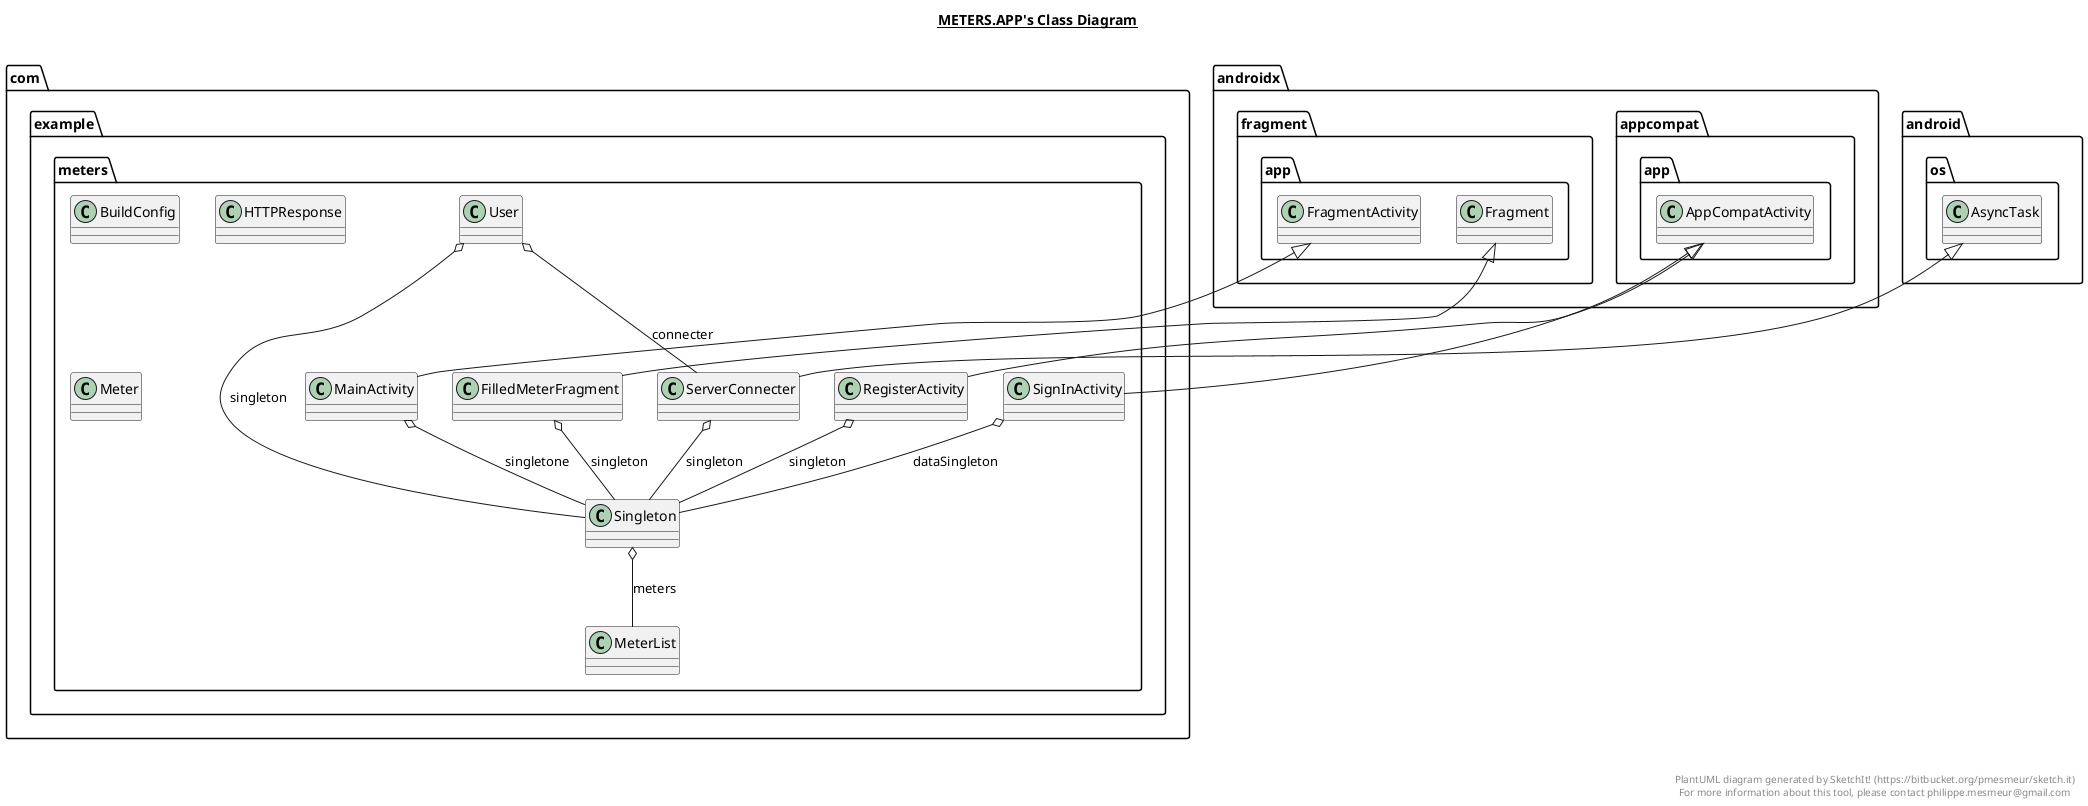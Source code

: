@startuml

title __METERS.APP's Class Diagram__\n

  namespace com.example.meters {
    class com.example.meters.BuildConfig {
    }
  }
  

  namespace com.example.meters {
    class com.example.meters.FilledMeterFragment {
    }
  }
  

  namespace com.example.meters {
    class com.example.meters.HTTPResponse {
    }
  }
  

  namespace com.example.meters {
    class com.example.meters.MainActivity {
    }
  }
  

  namespace com.example.meters {
    class com.example.meters.Meter {
    }
  }
  

  namespace com.example.meters {
    class com.example.meters.MeterList {
    }
  }
  

  namespace com.example.meters {
    class com.example.meters.RegisterActivity {
    }
  }
  

  namespace com.example.meters {
    class com.example.meters.ServerConnecter {
    }
  }
  

  namespace com.example.meters {
    class com.example.meters.SignInActivity {
    }
  }
  

  namespace com.example.meters {
    class com.example.meters.Singleton {
    }
  }
  

  namespace com.example.meters {
    class com.example.meters.User {
    }
  }
  

  com.example.meters.FilledMeterFragment -up-|> androidx.fragment.app.Fragment
  com.example.meters.FilledMeterFragment o-- com.example.meters.Singleton : singleton
  com.example.meters.MainActivity -up-|> androidx.fragment.app.FragmentActivity
  com.example.meters.MainActivity o-- com.example.meters.Singleton : singletone
  com.example.meters.RegisterActivity -up-|> androidx.appcompat.app.AppCompatActivity
  com.example.meters.RegisterActivity o-- com.example.meters.Singleton : singleton
  com.example.meters.ServerConnecter -up-|> android.os.AsyncTask
  com.example.meters.ServerConnecter o-- com.example.meters.Singleton : singleton
  com.example.meters.SignInActivity -up-|> androidx.appcompat.app.AppCompatActivity
  com.example.meters.SignInActivity o-- com.example.meters.Singleton : dataSingleton
  com.example.meters.Singleton o-- com.example.meters.MeterList : meters
  com.example.meters.User o-- com.example.meters.ServerConnecter : connecter
  com.example.meters.User o-- com.example.meters.Singleton : singleton


right footer


PlantUML diagram generated by SketchIt! (https://bitbucket.org/pmesmeur/sketch.it)
For more information about this tool, please contact philippe.mesmeur@gmail.com
endfooter

@enduml
